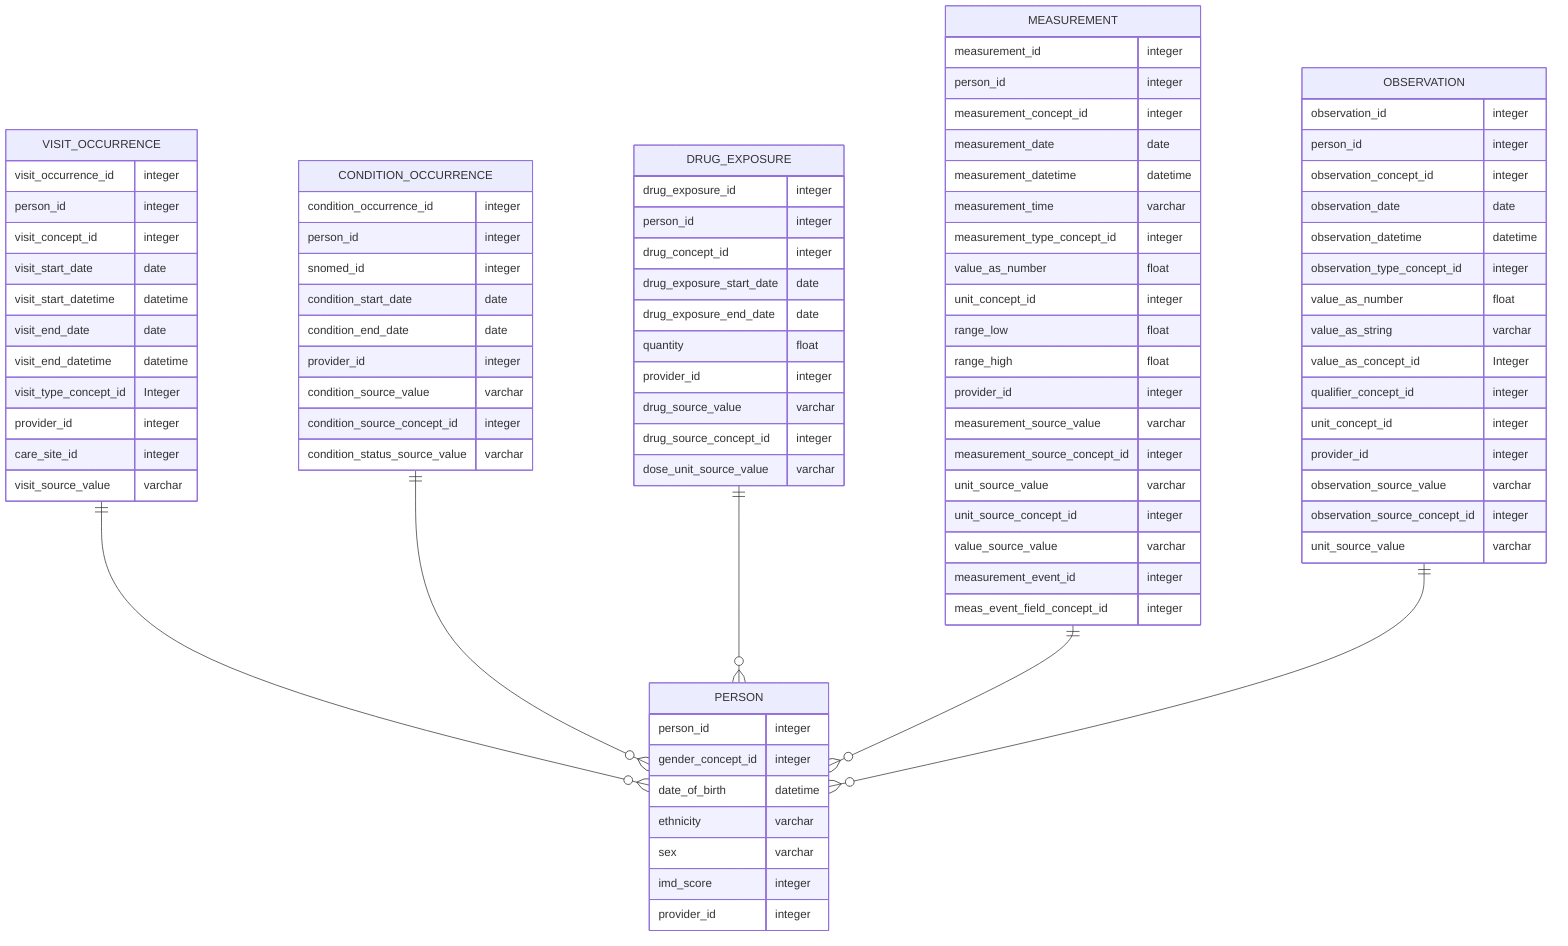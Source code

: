 erDiagram
  PERSON {
    person_id integer
    gender_concept_id integer
    date_of_birth datetime
    ethnicity varchar
    sex varchar
    imd_score integer
    provider_id integer
  }
  VISIT_OCCURRENCE {
    visit_occurrence_id integer
    person_id integer
    visit_concept_id integer
    visit_start_date date
    visit_start_datetime datetime
    visit_end_date date
    visit_end_datetime datetime
    visit_type_concept_id Integer
    provider_id integer
    care_site_id integer
    visit_source_value varchar
  }
  CONDITION_OCCURRENCE {
    condition_occurrence_id integer
    person_id integer
    snomed_id integer
    condition_start_date date
    condition_end_date date
    provider_id integer
    condition_source_value varchar
    condition_source_concept_id integer
    condition_status_source_value varchar
  }
  DRUG_EXPOSURE {
    drug_exposure_id integer
    person_id integer
    drug_concept_id integer
    drug_exposure_start_date date
    drug_exposure_end_date date
    quantity float
    provider_id integer
    drug_source_value varchar
    drug_source_concept_id integer
    dose_unit_source_value varchar
  }
  MEASUREMENT {
    measurement_id integer
    person_id integer
    measurement_concept_id integer
    measurement_date date
    measurement_datetime datetime
    measurement_time varchar
    measurement_type_concept_id integer
    value_as_number float
    unit_concept_id integer
    range_low float
    range_high float
    provider_id integer
    measurement_source_value varchar
    measurement_source_concept_id integer
    unit_source_value varchar
    unit_source_concept_id integer
    value_source_value varchar
    measurement_event_id integer
    meas_event_field_concept_id integer
  }
  OBSERVATION {
    observation_id integer
    person_id integer
    observation_concept_id integer
    observation_date date
    observation_datetime datetime
    observation_type_concept_id integer
    value_as_number float
    value_as_string varchar
    value_as_concept_id Integer
    qualifier_concept_id integer
    unit_concept_id integer
    provider_id integer
    observation_source_value varchar
    observation_source_concept_id integer
    unit_source_value varchar
  }
  VISIT_OCCURRENCE ||--o{ PERSON : ""
  CONDITION_OCCURRENCE ||--o{ PERSON : ""
  DRUG_EXPOSURE ||--o{ PERSON : ""
  MEASUREMENT ||--o{ PERSON : ""
  OBSERVATION ||--o{ PERSON : ""